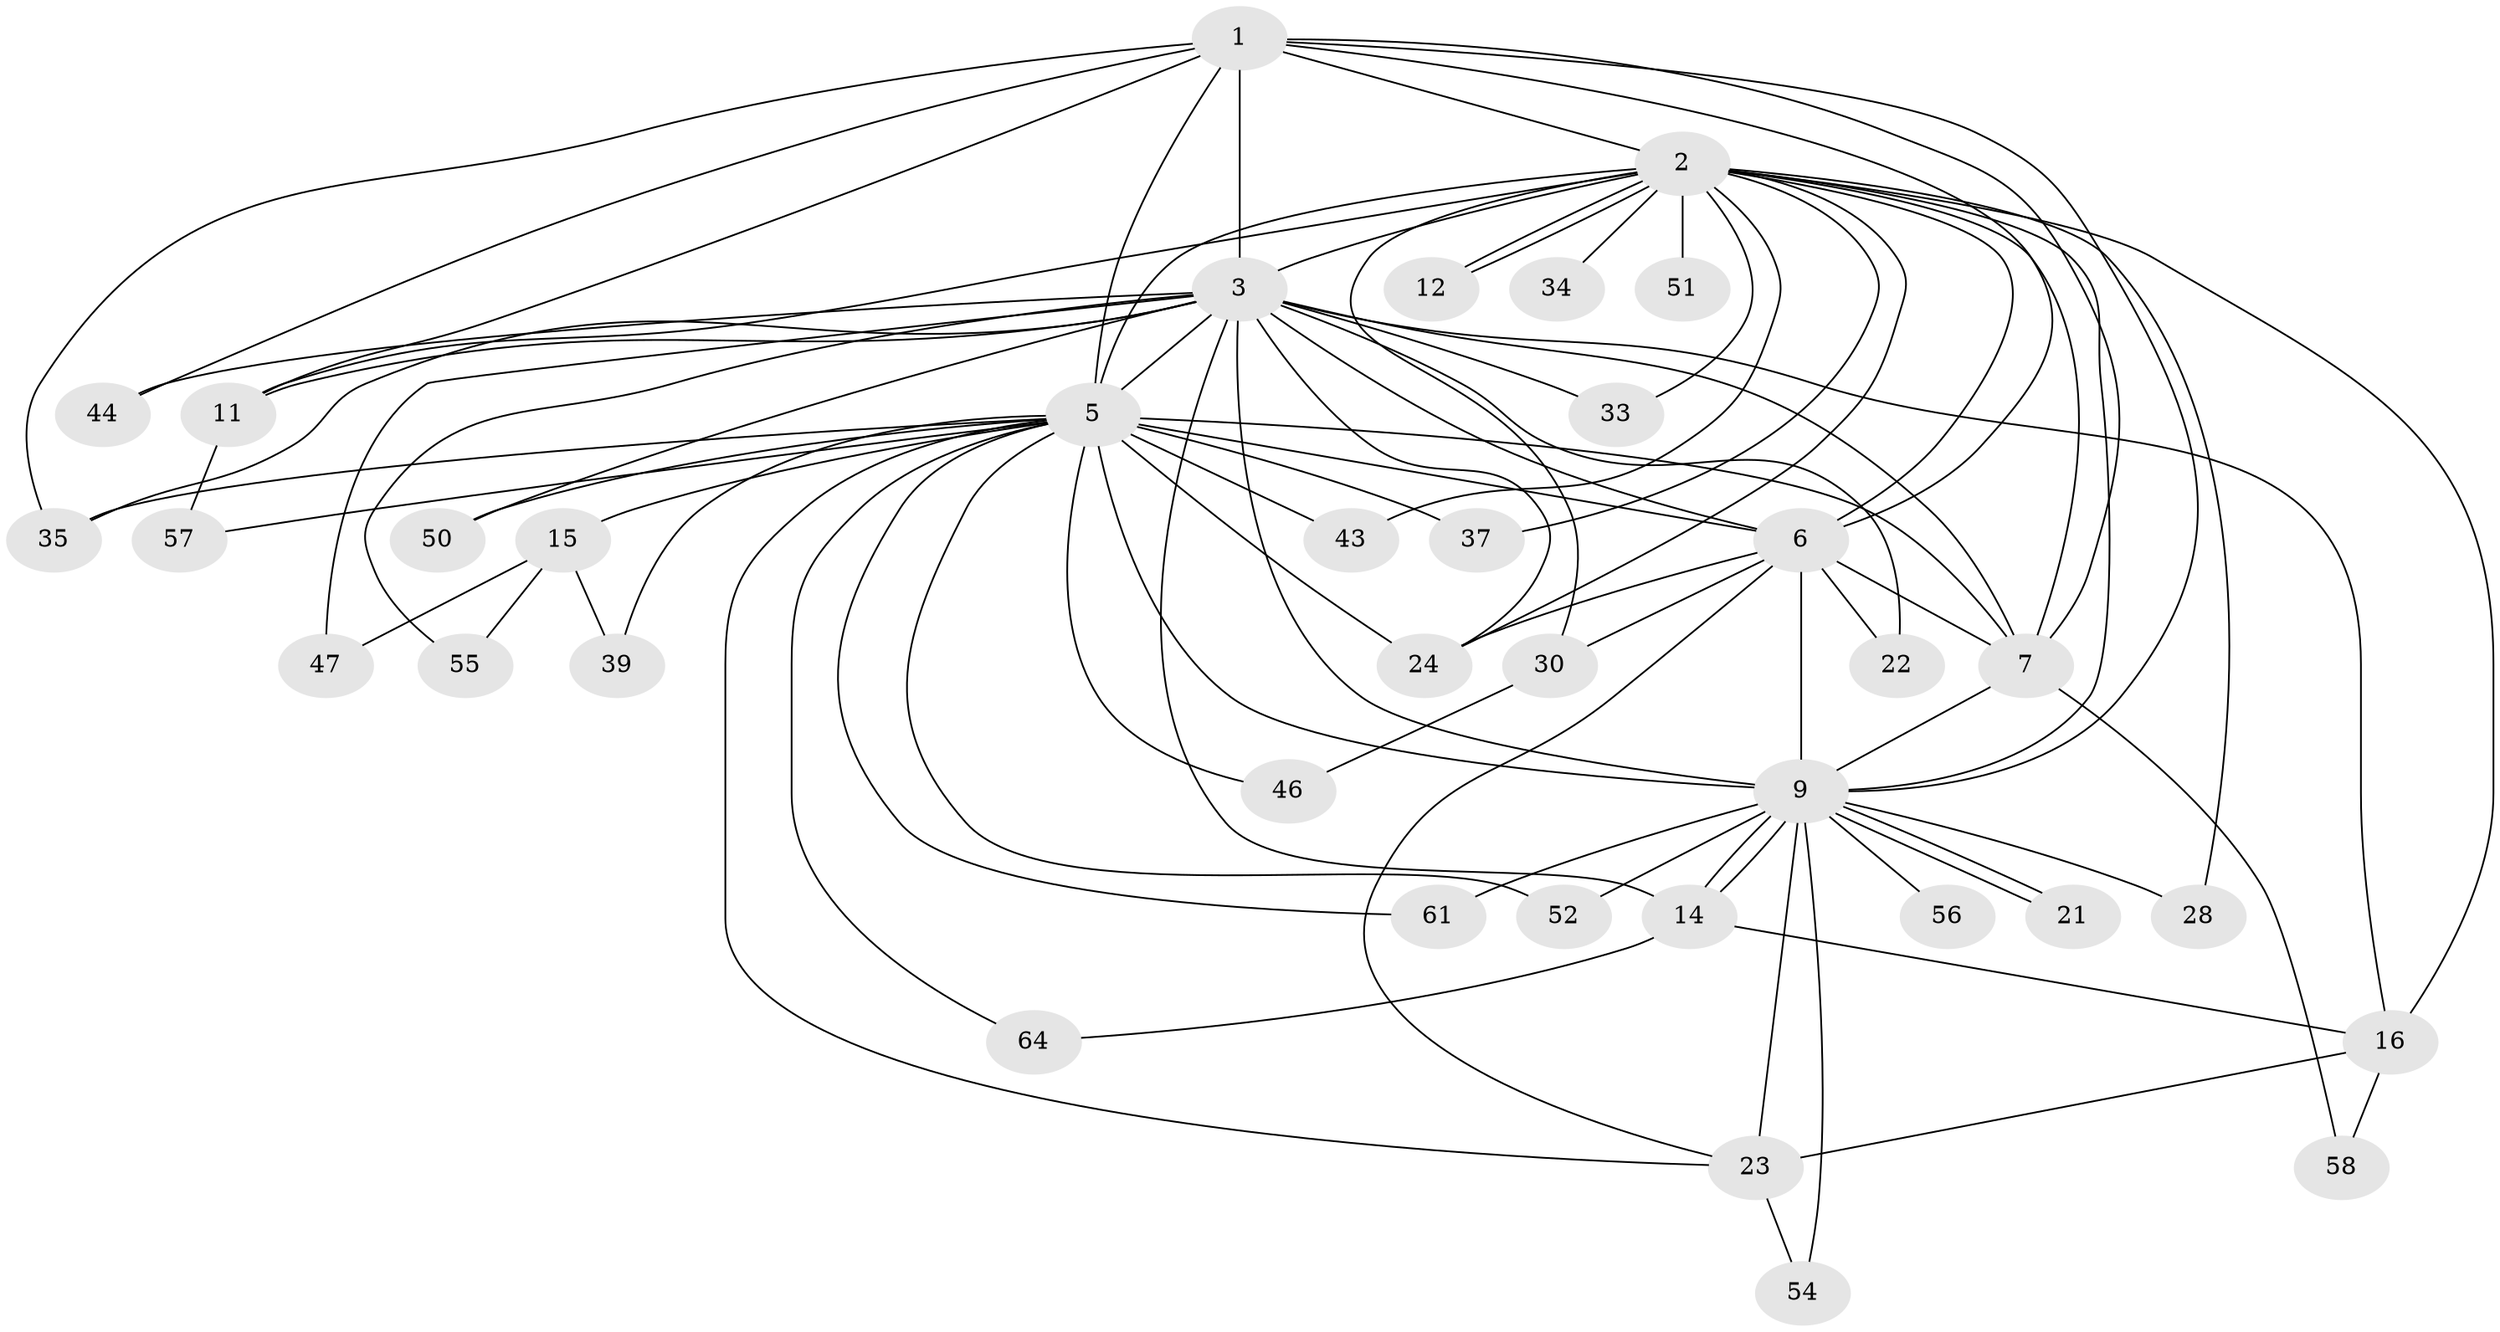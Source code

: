 // original degree distribution, {13: 0.013333333333333334, 25: 0.02666666666666667, 16: 0.02666666666666667, 15: 0.02666666666666667, 19: 0.02666666666666667, 10: 0.013333333333333334, 4: 0.09333333333333334, 2: 0.5733333333333334, 6: 0.05333333333333334, 5: 0.04, 3: 0.10666666666666667}
// Generated by graph-tools (version 1.1) at 2025/14/03/09/25 04:14:16]
// undirected, 37 vertices, 85 edges
graph export_dot {
graph [start="1"]
  node [color=gray90,style=filled];
  1;
  2 [super="+19+69+71+40+45+25+26"];
  3 [super="+4+13+27+17"];
  5 [super="+29+10+73+41+36"];
  6 [super="+66+8"];
  7;
  9 [super="+42+60+31+72+63"];
  11;
  12;
  14;
  15;
  16;
  21;
  22;
  23;
  24;
  28;
  30;
  33;
  34;
  35 [super="+70"];
  37;
  39;
  43;
  44;
  46;
  47;
  50;
  51;
  52;
  54;
  55;
  56;
  57;
  58;
  61;
  64;
  1 -- 2;
  1 -- 3 [weight=2];
  1 -- 5 [weight=3];
  1 -- 6 [weight=2];
  1 -- 7;
  1 -- 9;
  1 -- 11;
  1 -- 44;
  1 -- 35;
  2 -- 3 [weight=4];
  2 -- 5 [weight=4];
  2 -- 6 [weight=5];
  2 -- 7;
  2 -- 9 [weight=3];
  2 -- 12;
  2 -- 12;
  2 -- 16 [weight=2];
  2 -- 24;
  2 -- 28;
  2 -- 33;
  2 -- 34 [weight=2];
  2 -- 43;
  2 -- 51 [weight=2];
  2 -- 37;
  2 -- 11;
  2 -- 30;
  3 -- 5 [weight=8];
  3 -- 6 [weight=6];
  3 -- 7 [weight=2];
  3 -- 9 [weight=3];
  3 -- 11;
  3 -- 24;
  3 -- 33;
  3 -- 14;
  3 -- 50;
  3 -- 55;
  3 -- 22;
  3 -- 47;
  3 -- 35;
  3 -- 16;
  3 -- 44;
  5 -- 6 [weight=4];
  5 -- 7 [weight=2];
  5 -- 9 [weight=2];
  5 -- 15 [weight=2];
  5 -- 46;
  5 -- 57;
  5 -- 64;
  5 -- 35 [weight=2];
  5 -- 37;
  5 -- 39;
  5 -- 43;
  5 -- 50;
  5 -- 61 [weight=2];
  5 -- 23;
  5 -- 24;
  5 -- 52;
  6 -- 7 [weight=2];
  6 -- 9 [weight=5];
  6 -- 22;
  6 -- 30;
  6 -- 23;
  6 -- 24;
  7 -- 9;
  7 -- 58;
  9 -- 14 [weight=2];
  9 -- 14;
  9 -- 21;
  9 -- 21;
  9 -- 28;
  9 -- 52;
  9 -- 54;
  9 -- 56 [weight=2];
  9 -- 23;
  9 -- 61;
  11 -- 57;
  14 -- 16;
  14 -- 64;
  15 -- 39;
  15 -- 47;
  15 -- 55;
  16 -- 23;
  16 -- 58;
  23 -- 54;
  30 -- 46;
}
